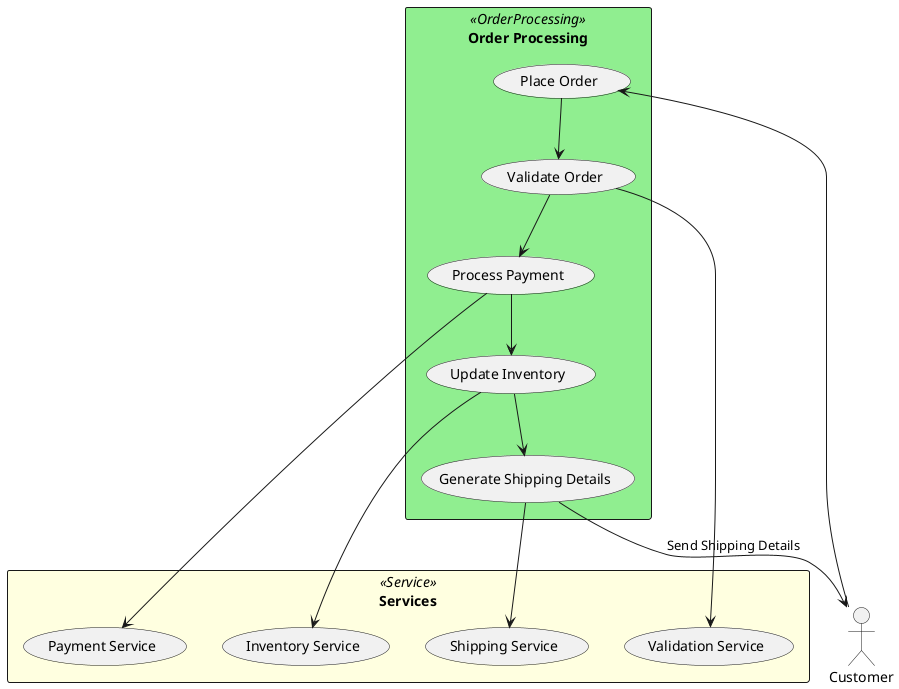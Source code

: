@startuml
skinparam rectangle {
    BackgroundColor<<Customer>> LightBlue
    BackgroundColor<<OrderProcessing>> LightGreen
    BackgroundColor<<Service>> LightYellow
}

actor Customer

rectangle "Order Processing" <<OrderProcessing>> {
    Customer      --> (Place Order)
    (Place Order) --> (Validate Order)
    (Validate Order) --> (Process Payment)
    (Process Payment) --> (Update Inventory)
    (Update Inventory) --> (Generate Shipping Details)
    (Generate Shipping Details) --> Customer : "Send Shipping Details"
}

rectangle "Services" <<Service>> {
    (Validate Order) --> (Validation Service)
    (Process Payment) --> (Payment Service)
    (Update Inventory) --> (Inventory Service)
    (Generate Shipping Details) --> (Shipping Service)
}

@enduml